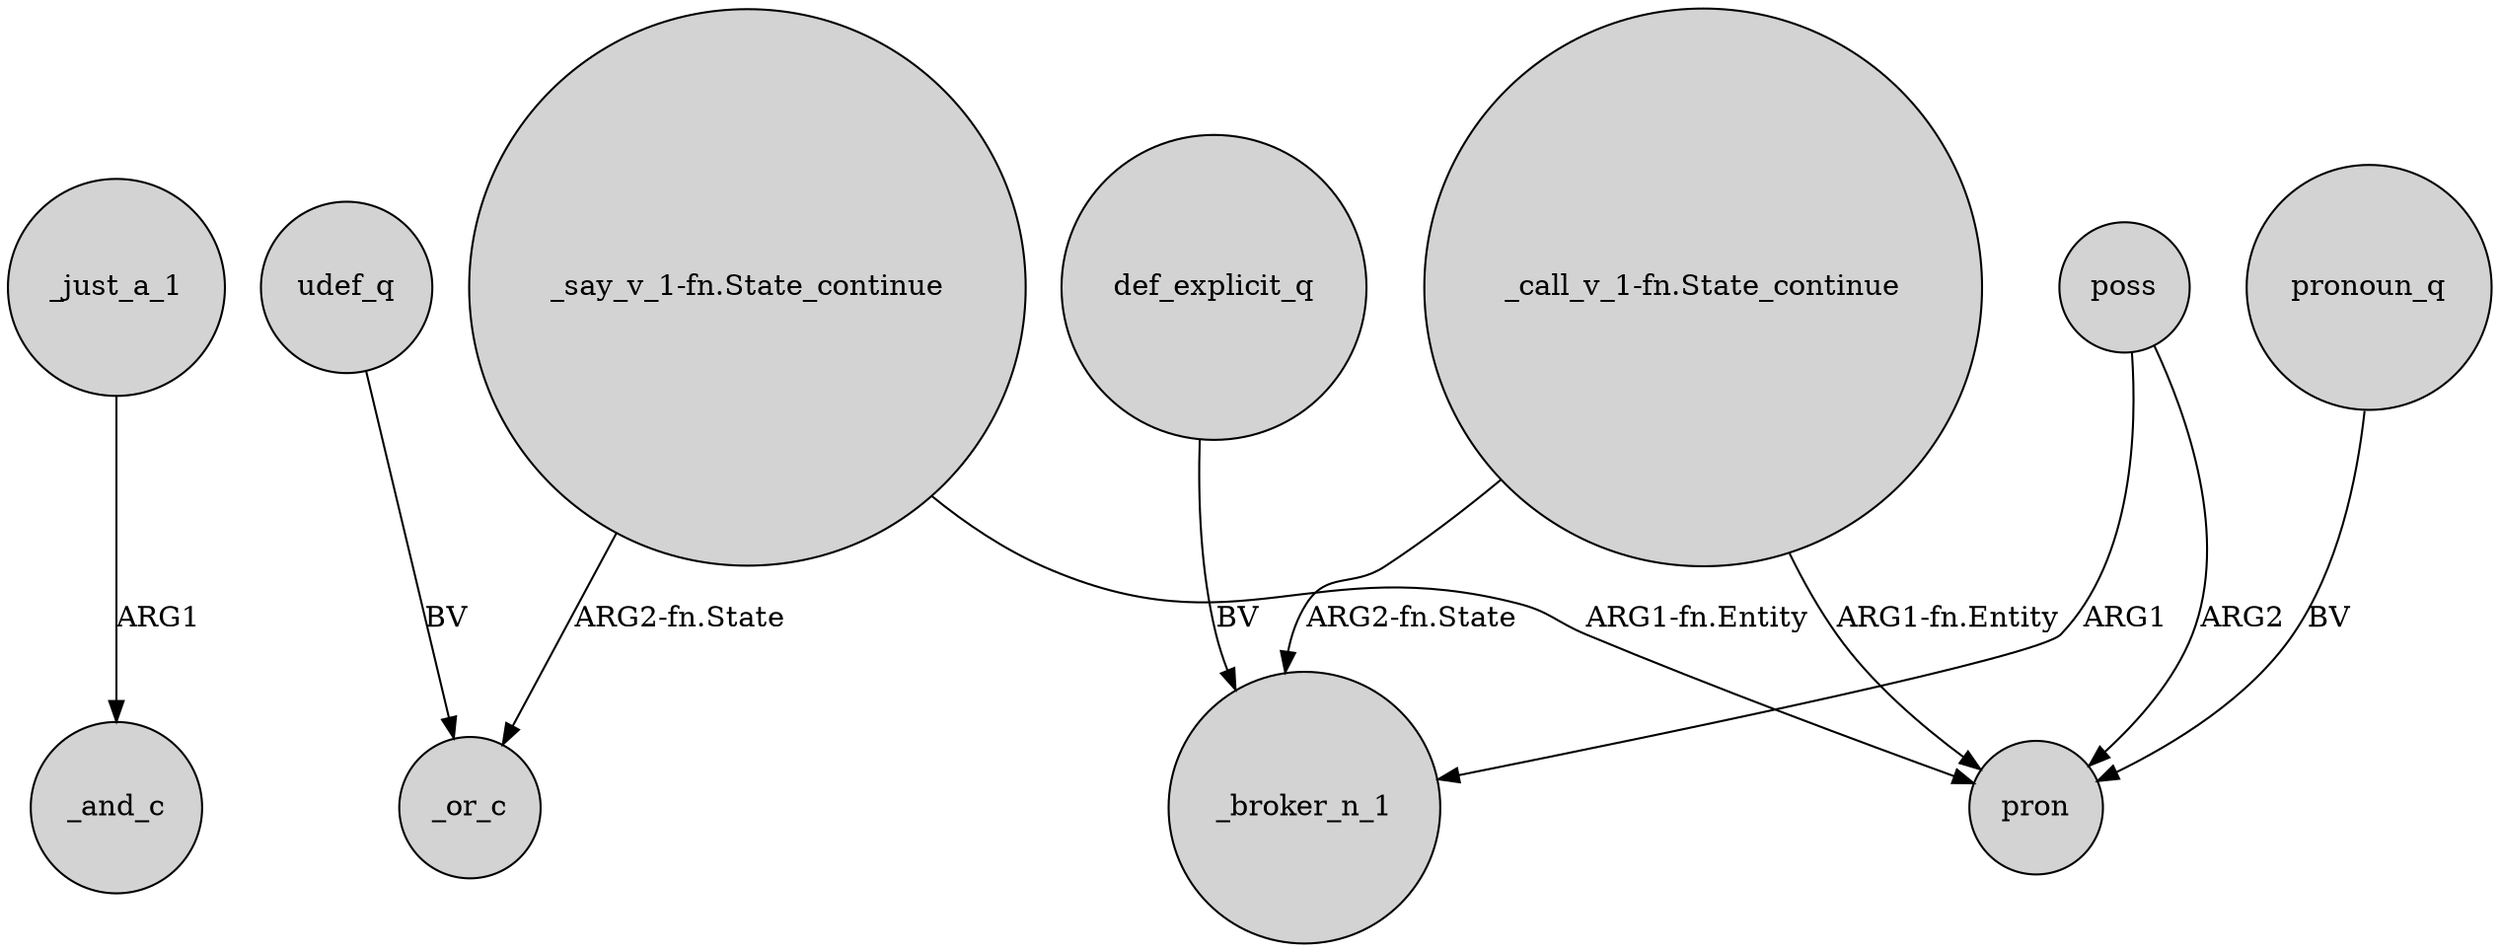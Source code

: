 digraph {
	node [shape=circle style=filled]
	_just_a_1 -> _and_c [label=ARG1]
	"_say_v_1-fn.State_continue" -> pron [label="ARG1-fn.Entity"]
	def_explicit_q -> _broker_n_1 [label=BV]
	"_call_v_1-fn.State_continue" -> pron [label="ARG1-fn.Entity"]
	"_say_v_1-fn.State_continue" -> _or_c [label="ARG2-fn.State"]
	"_call_v_1-fn.State_continue" -> _broker_n_1 [label="ARG2-fn.State"]
	udef_q -> _or_c [label=BV]
	poss -> _broker_n_1 [label=ARG1]
	pronoun_q -> pron [label=BV]
	poss -> pron [label=ARG2]
}
